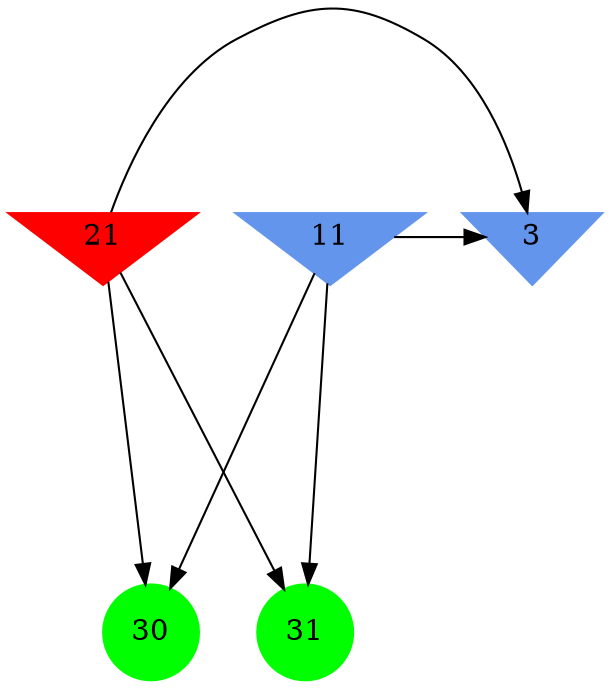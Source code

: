 digraph brain {
	ranksep=2.0;
	3 [shape=invtriangle,style=filled,color=cornflowerblue];
	11 [shape=invtriangle,style=filled,color=cornflowerblue];
	21 [shape=invtriangle,style=filled,color=red];
	30 [shape=circle,style=filled,color=green];
	31 [shape=circle,style=filled,color=green];
	21	->	31;
	21	->	30;
	21	->	3;
	11	->	31;
	11	->	30;
	11	->	3;
	{ rank=same; 3; 11; 21; }
	{ rank=same; }
	{ rank=same; 30; 31; }
}

